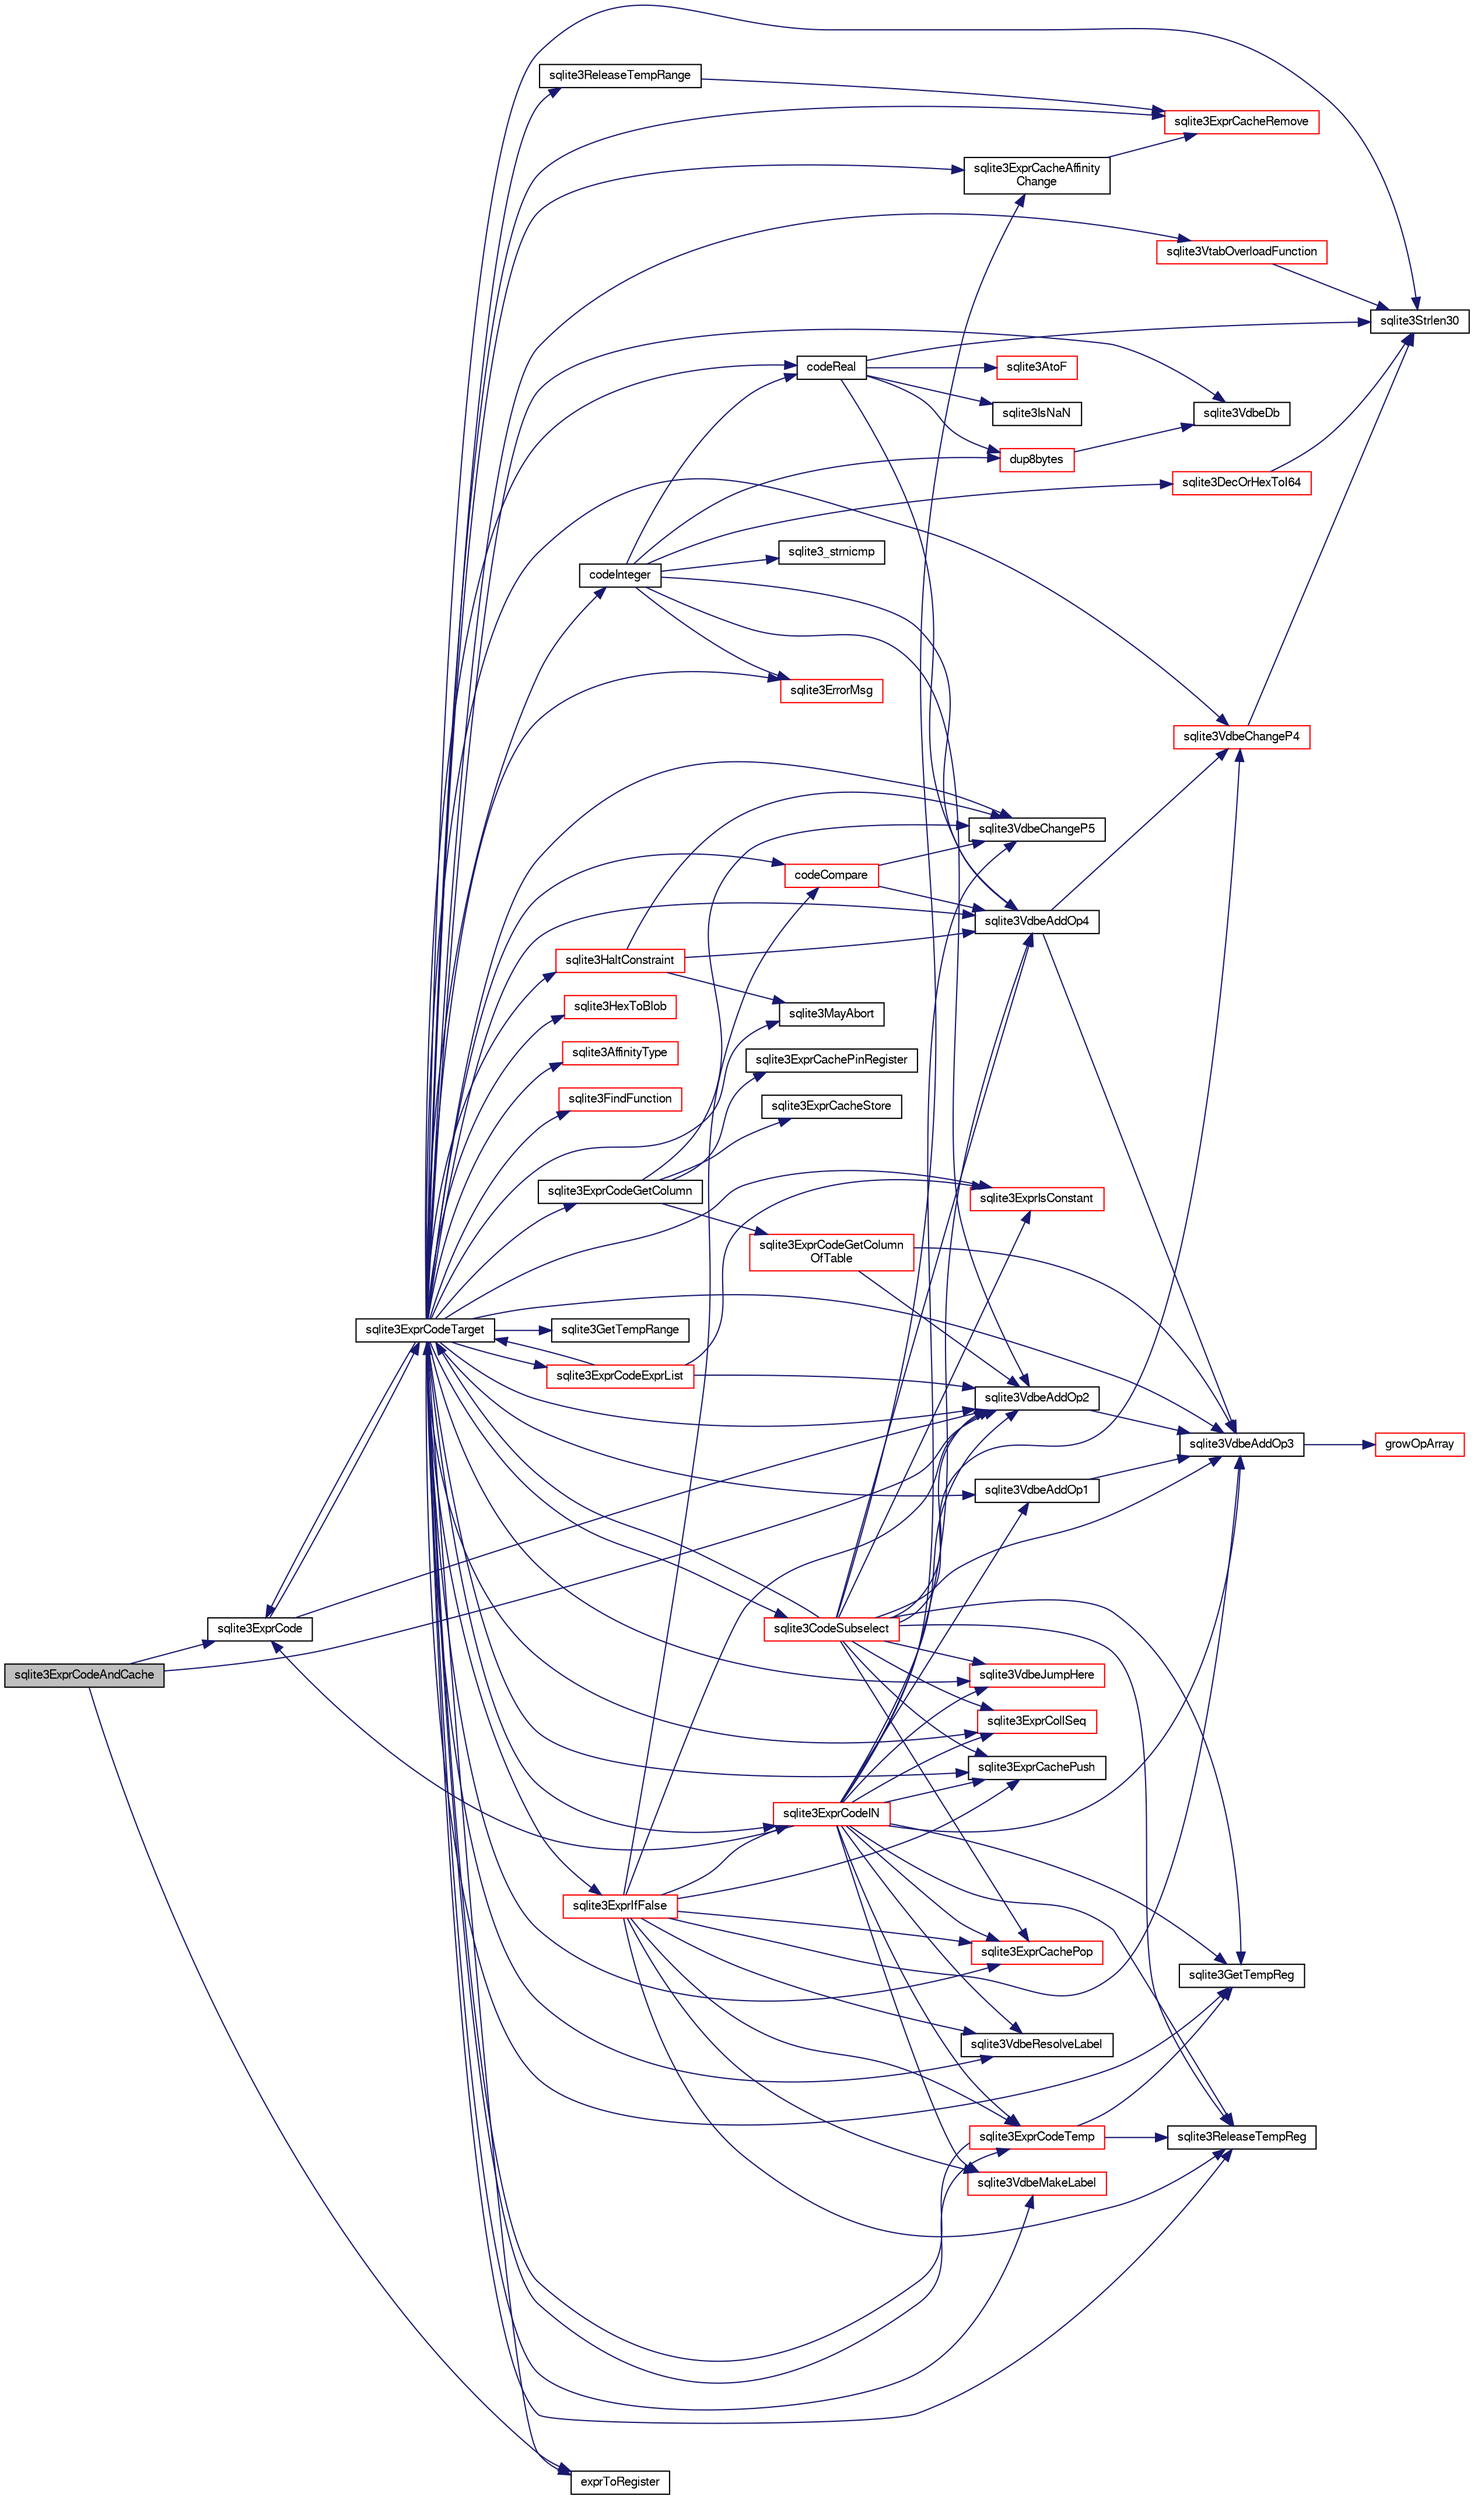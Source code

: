 digraph "sqlite3ExprCodeAndCache"
{
  edge [fontname="FreeSans",fontsize="10",labelfontname="FreeSans",labelfontsize="10"];
  node [fontname="FreeSans",fontsize="10",shape=record];
  rankdir="LR";
  Node517783 [label="sqlite3ExprCodeAndCache",height=0.2,width=0.4,color="black", fillcolor="grey75", style="filled", fontcolor="black"];
  Node517783 -> Node517784 [color="midnightblue",fontsize="10",style="solid",fontname="FreeSans"];
  Node517784 [label="sqlite3ExprCode",height=0.2,width=0.4,color="black", fillcolor="white", style="filled",URL="$sqlite3_8c.html#a75f270fb0b111b86924cca4ea507b417"];
  Node517784 -> Node517785 [color="midnightblue",fontsize="10",style="solid",fontname="FreeSans"];
  Node517785 [label="sqlite3VdbeAddOp2",height=0.2,width=0.4,color="black", fillcolor="white", style="filled",URL="$sqlite3_8c.html#ae87204d7b069da19e4db0404c6deaae5"];
  Node517785 -> Node517786 [color="midnightblue",fontsize="10",style="solid",fontname="FreeSans"];
  Node517786 [label="sqlite3VdbeAddOp3",height=0.2,width=0.4,color="black", fillcolor="white", style="filled",URL="$sqlite3_8c.html#a29b4560b019211a73e1478cec7468345"];
  Node517786 -> Node517787 [color="midnightblue",fontsize="10",style="solid",fontname="FreeSans"];
  Node517787 [label="growOpArray",height=0.2,width=0.4,color="red", fillcolor="white", style="filled",URL="$sqlite3_8c.html#adb00b9ead01ffe0d757d5a6d0853ada5"];
  Node517784 -> Node518070 [color="midnightblue",fontsize="10",style="solid",fontname="FreeSans"];
  Node518070 [label="sqlite3ExprCodeTarget",height=0.2,width=0.4,color="black", fillcolor="white", style="filled",URL="$sqlite3_8c.html#a4f308397a0a3ed299ed31aaa1ae2a293"];
  Node518070 -> Node517786 [color="midnightblue",fontsize="10",style="solid",fontname="FreeSans"];
  Node518070 -> Node518071 [color="midnightblue",fontsize="10",style="solid",fontname="FreeSans"];
  Node518071 [label="sqlite3ExprCodeGetColumn",height=0.2,width=0.4,color="black", fillcolor="white", style="filled",URL="$sqlite3_8c.html#a053723da492b5bb45cb8df75c733155d"];
  Node518071 -> Node518072 [color="midnightblue",fontsize="10",style="solid",fontname="FreeSans"];
  Node518072 [label="sqlite3ExprCachePinRegister",height=0.2,width=0.4,color="black", fillcolor="white", style="filled",URL="$sqlite3_8c.html#ac4534d6b698d35e05784c15c3524f6c7"];
  Node518071 -> Node518073 [color="midnightblue",fontsize="10",style="solid",fontname="FreeSans"];
  Node518073 [label="sqlite3ExprCodeGetColumn\lOfTable",height=0.2,width=0.4,color="red", fillcolor="white", style="filled",URL="$sqlite3_8c.html#aef676ae689397d0e050eb0a360c32315"];
  Node518073 -> Node517785 [color="midnightblue",fontsize="10",style="solid",fontname="FreeSans"];
  Node518073 -> Node517786 [color="midnightblue",fontsize="10",style="solid",fontname="FreeSans"];
  Node518071 -> Node518129 [color="midnightblue",fontsize="10",style="solid",fontname="FreeSans"];
  Node518129 [label="sqlite3VdbeChangeP5",height=0.2,width=0.4,color="black", fillcolor="white", style="filled",URL="$sqlite3_8c.html#a4dde2e4087eda945511b05d667050740"];
  Node518071 -> Node518130 [color="midnightblue",fontsize="10",style="solid",fontname="FreeSans"];
  Node518130 [label="sqlite3ExprCacheStore",height=0.2,width=0.4,color="black", fillcolor="white", style="filled",URL="$sqlite3_8c.html#abdba357d6958f512f5ede72517ebd89e"];
  Node518070 -> Node518131 [color="midnightblue",fontsize="10",style="solid",fontname="FreeSans"];
  Node518131 [label="codeInteger",height=0.2,width=0.4,color="black", fillcolor="white", style="filled",URL="$sqlite3_8c.html#aed36006f29dec5c2f70f13c970ce6961"];
  Node518131 -> Node517785 [color="midnightblue",fontsize="10",style="solid",fontname="FreeSans"];
  Node518131 -> Node518132 [color="midnightblue",fontsize="10",style="solid",fontname="FreeSans"];
  Node518132 [label="sqlite3DecOrHexToI64",height=0.2,width=0.4,color="red", fillcolor="white", style="filled",URL="$sqlite3_8c.html#a10bcb051eb14e5a26b3f50aa3dfb0170"];
  Node518132 -> Node517852 [color="midnightblue",fontsize="10",style="solid",fontname="FreeSans"];
  Node517852 [label="sqlite3Strlen30",height=0.2,width=0.4,color="black", fillcolor="white", style="filled",URL="$sqlite3_8c.html#a3dcd80ba41f1a308193dee74857b62a7"];
  Node518131 -> Node518133 [color="midnightblue",fontsize="10",style="solid",fontname="FreeSans"];
  Node518133 [label="dup8bytes",height=0.2,width=0.4,color="red", fillcolor="white", style="filled",URL="$sqlite3_8c.html#aa8a28a87183e14ed0537d56c51fd2dee"];
  Node518133 -> Node518077 [color="midnightblue",fontsize="10",style="solid",fontname="FreeSans"];
  Node518077 [label="sqlite3VdbeDb",height=0.2,width=0.4,color="black", fillcolor="white", style="filled",URL="$sqlite3_8c.html#a6cb1b36e2823fc3eff25dc162f71f28b"];
  Node518131 -> Node518134 [color="midnightblue",fontsize="10",style="solid",fontname="FreeSans"];
  Node518134 [label="sqlite3VdbeAddOp4",height=0.2,width=0.4,color="black", fillcolor="white", style="filled",URL="$sqlite3_8c.html#a739d7a47b1c11779283b7797ea7e1d4d"];
  Node518134 -> Node517786 [color="midnightblue",fontsize="10",style="solid",fontname="FreeSans"];
  Node518134 -> Node518122 [color="midnightblue",fontsize="10",style="solid",fontname="FreeSans"];
  Node518122 [label="sqlite3VdbeChangeP4",height=0.2,width=0.4,color="red", fillcolor="white", style="filled",URL="$sqlite3_8c.html#add0d891a062d044a0c7e6fc072702830"];
  Node518122 -> Node517852 [color="midnightblue",fontsize="10",style="solid",fontname="FreeSans"];
  Node518131 -> Node518111 [color="midnightblue",fontsize="10",style="solid",fontname="FreeSans"];
  Node518111 [label="sqlite3ErrorMsg",height=0.2,width=0.4,color="red", fillcolor="white", style="filled",URL="$sqlite3_8c.html#aee2798e173651adae0f9c85469f3457d"];
  Node518131 -> Node518006 [color="midnightblue",fontsize="10",style="solid",fontname="FreeSans"];
  Node518006 [label="sqlite3_strnicmp",height=0.2,width=0.4,color="black", fillcolor="white", style="filled",URL="$sqlite3_8c.html#a447f0d33bec85d66c5e1ea6c71e41101"];
  Node518131 -> Node518135 [color="midnightblue",fontsize="10",style="solid",fontname="FreeSans"];
  Node518135 [label="codeReal",height=0.2,width=0.4,color="black", fillcolor="white", style="filled",URL="$sqlite3_8c.html#a1f691989c09f7dfea94ec2b60c6b70bd"];
  Node518135 -> Node517850 [color="midnightblue",fontsize="10",style="solid",fontname="FreeSans"];
  Node517850 [label="sqlite3AtoF",height=0.2,width=0.4,color="red", fillcolor="white", style="filled",URL="$sqlite3_8c.html#ad2a961fc08942417d977510a1384b6d2"];
  Node518135 -> Node517852 [color="midnightblue",fontsize="10",style="solid",fontname="FreeSans"];
  Node518135 -> Node517851 [color="midnightblue",fontsize="10",style="solid",fontname="FreeSans"];
  Node517851 [label="sqlite3IsNaN",height=0.2,width=0.4,color="black", fillcolor="white", style="filled",URL="$sqlite3_8c.html#aed4d78203877c3486765ccbc7feebb50"];
  Node518135 -> Node518133 [color="midnightblue",fontsize="10",style="solid",fontname="FreeSans"];
  Node518135 -> Node518134 [color="midnightblue",fontsize="10",style="solid",fontname="FreeSans"];
  Node518070 -> Node518135 [color="midnightblue",fontsize="10",style="solid",fontname="FreeSans"];
  Node518070 -> Node518134 [color="midnightblue",fontsize="10",style="solid",fontname="FreeSans"];
  Node518070 -> Node517785 [color="midnightblue",fontsize="10",style="solid",fontname="FreeSans"];
  Node518070 -> Node517852 [color="midnightblue",fontsize="10",style="solid",fontname="FreeSans"];
  Node518070 -> Node518113 [color="midnightblue",fontsize="10",style="solid",fontname="FreeSans"];
  Node518113 [label="sqlite3HexToBlob",height=0.2,width=0.4,color="red", fillcolor="white", style="filled",URL="$sqlite3_8c.html#a6ef78c15c318f47aedcab51f590de78d"];
  Node518070 -> Node518077 [color="midnightblue",fontsize="10",style="solid",fontname="FreeSans"];
  Node518070 -> Node518122 [color="midnightblue",fontsize="10",style="solid",fontname="FreeSans"];
  Node518070 -> Node518080 [color="midnightblue",fontsize="10",style="solid",fontname="FreeSans"];
  Node518080 [label="sqlite3AffinityType",height=0.2,width=0.4,color="red", fillcolor="white", style="filled",URL="$sqlite3_8c.html#ad3b6641027549ec6634f6239256676bd"];
  Node518070 -> Node518136 [color="midnightblue",fontsize="10",style="solid",fontname="FreeSans"];
  Node518136 [label="sqlite3ExprCacheAffinity\lChange",height=0.2,width=0.4,color="black", fillcolor="white", style="filled",URL="$sqlite3_8c.html#ae2ddbefd00ac32ed8a46309e7dc19a2e"];
  Node518136 -> Node518137 [color="midnightblue",fontsize="10",style="solid",fontname="FreeSans"];
  Node518137 [label="sqlite3ExprCacheRemove",height=0.2,width=0.4,color="red", fillcolor="white", style="filled",URL="$sqlite3_8c.html#a8b53d9568d9b40b6fc39428b3a19bc5d"];
  Node518070 -> Node518139 [color="midnightblue",fontsize="10",style="solid",fontname="FreeSans"];
  Node518139 [label="sqlite3ExprCodeTemp",height=0.2,width=0.4,color="red", fillcolor="white", style="filled",URL="$sqlite3_8c.html#a3bc5c1ccb3c5851847e2aeb4a84ae1fc"];
  Node518139 -> Node518801 [color="midnightblue",fontsize="10",style="solid",fontname="FreeSans"];
  Node518801 [label="sqlite3GetTempReg",height=0.2,width=0.4,color="black", fillcolor="white", style="filled",URL="$sqlite3_8c.html#ab58586b4abaefcc5df42af9d1e84d8fb"];
  Node518139 -> Node518070 [color="midnightblue",fontsize="10",style="solid",fontname="FreeSans"];
  Node518139 -> Node518802 [color="midnightblue",fontsize="10",style="solid",fontname="FreeSans"];
  Node518802 [label="sqlite3ReleaseTempReg",height=0.2,width=0.4,color="black", fillcolor="white", style="filled",URL="$sqlite3_8c.html#a48d55dce63ac590c3b0fc464abb67ad7"];
  Node518070 -> Node518803 [color="midnightblue",fontsize="10",style="solid",fontname="FreeSans"];
  Node518803 [label="codeCompare",height=0.2,width=0.4,color="red", fillcolor="white", style="filled",URL="$sqlite3_8c.html#a8cca26a71db22ffabf292736aefd31a9"];
  Node518803 -> Node518134 [color="midnightblue",fontsize="10",style="solid",fontname="FreeSans"];
  Node518803 -> Node518129 [color="midnightblue",fontsize="10",style="solid",fontname="FreeSans"];
  Node518070 -> Node518128 [color="midnightblue",fontsize="10",style="solid",fontname="FreeSans"];
  Node518128 [label="sqlite3VdbeAddOp1",height=0.2,width=0.4,color="black", fillcolor="white", style="filled",URL="$sqlite3_8c.html#a6207112b1851d7e7d76e887ef6d72d5a"];
  Node518128 -> Node517786 [color="midnightblue",fontsize="10",style="solid",fontname="FreeSans"];
  Node518070 -> Node518810 [color="midnightblue",fontsize="10",style="solid",fontname="FreeSans"];
  Node518810 [label="sqlite3VdbeJumpHere",height=0.2,width=0.4,color="red", fillcolor="white", style="filled",URL="$sqlite3_8c.html#a95562175c9105ba0abe1d4dc6f8a39d4"];
  Node518070 -> Node518111 [color="midnightblue",fontsize="10",style="solid",fontname="FreeSans"];
  Node518070 -> Node518812 [color="midnightblue",fontsize="10",style="solid",fontname="FreeSans"];
  Node518812 [label="sqlite3FindFunction",height=0.2,width=0.4,color="red", fillcolor="white", style="filled",URL="$sqlite3_8c.html#a5138472d62a50ed750b51d3b3f19d954"];
  Node518070 -> Node518814 [color="midnightblue",fontsize="10",style="solid",fontname="FreeSans"];
  Node518814 [label="sqlite3VdbeMakeLabel",height=0.2,width=0.4,color="red", fillcolor="white", style="filled",URL="$sqlite3_8c.html#acf57ce8fb6f3c634375c019f5ebe66f6"];
  Node518070 -> Node517784 [color="midnightblue",fontsize="10",style="solid",fontname="FreeSans"];
  Node518070 -> Node518137 [color="midnightblue",fontsize="10",style="solid",fontname="FreeSans"];
  Node518070 -> Node518815 [color="midnightblue",fontsize="10",style="solid",fontname="FreeSans"];
  Node518815 [label="sqlite3ExprCachePush",height=0.2,width=0.4,color="black", fillcolor="white", style="filled",URL="$sqlite3_8c.html#a90233ce12875e170a87746ef3fa1d691"];
  Node518070 -> Node518816 [color="midnightblue",fontsize="10",style="solid",fontname="FreeSans"];
  Node518816 [label="sqlite3ExprCachePop",height=0.2,width=0.4,color="red", fillcolor="white", style="filled",URL="$sqlite3_8c.html#afc801698332f063ac2e24fa5856939c6"];
  Node518070 -> Node518817 [color="midnightblue",fontsize="10",style="solid",fontname="FreeSans"];
  Node518817 [label="sqlite3VdbeResolveLabel",height=0.2,width=0.4,color="black", fillcolor="white", style="filled",URL="$sqlite3_8c.html#a0a86f82356e392d9a84a008559c1aeeb"];
  Node518070 -> Node518818 [color="midnightblue",fontsize="10",style="solid",fontname="FreeSans"];
  Node518818 [label="sqlite3ExprIsConstant",height=0.2,width=0.4,color="red", fillcolor="white", style="filled",URL="$sqlite3_8c.html#a5612940e28d7d8f6994f756d0b8d9e3a"];
  Node518070 -> Node518805 [color="midnightblue",fontsize="10",style="solid",fontname="FreeSans"];
  Node518805 [label="sqlite3ExprCollSeq",height=0.2,width=0.4,color="red", fillcolor="white", style="filled",URL="$sqlite3_8c.html#af36e271ed5ce13d4f2d088a766529574"];
  Node518070 -> Node518819 [color="midnightblue",fontsize="10",style="solid",fontname="FreeSans"];
  Node518819 [label="sqlite3GetTempRange",height=0.2,width=0.4,color="black", fillcolor="white", style="filled",URL="$sqlite3_8c.html#a75c8f9ab8d6f3d1dfe6fe777928fba61"];
  Node518070 -> Node518820 [color="midnightblue",fontsize="10",style="solid",fontname="FreeSans"];
  Node518820 [label="sqlite3ExprCodeExprList",height=0.2,width=0.4,color="red", fillcolor="white", style="filled",URL="$sqlite3_8c.html#a05b2b3dc3de7565de24eb3a2ff4e9566"];
  Node518820 -> Node518818 [color="midnightblue",fontsize="10",style="solid",fontname="FreeSans"];
  Node518820 -> Node518070 [color="midnightblue",fontsize="10",style="solid",fontname="FreeSans"];
  Node518820 -> Node517785 [color="midnightblue",fontsize="10",style="solid",fontname="FreeSans"];
  Node518070 -> Node518822 [color="midnightblue",fontsize="10",style="solid",fontname="FreeSans"];
  Node518822 [label="sqlite3VtabOverloadFunction",height=0.2,width=0.4,color="red", fillcolor="white", style="filled",URL="$sqlite3_8c.html#a0098c859c26e3bf31c4e0ccc28a383e3"];
  Node518822 -> Node517852 [color="midnightblue",fontsize="10",style="solid",fontname="FreeSans"];
  Node518070 -> Node518129 [color="midnightblue",fontsize="10",style="solid",fontname="FreeSans"];
  Node518070 -> Node518823 [color="midnightblue",fontsize="10",style="solid",fontname="FreeSans"];
  Node518823 [label="sqlite3ReleaseTempRange",height=0.2,width=0.4,color="black", fillcolor="white", style="filled",URL="$sqlite3_8c.html#ac6e5c116ee77134890c274aeeef6196d"];
  Node518823 -> Node518137 [color="midnightblue",fontsize="10",style="solid",fontname="FreeSans"];
  Node518070 -> Node518824 [color="midnightblue",fontsize="10",style="solid",fontname="FreeSans"];
  Node518824 [label="sqlite3CodeSubselect",height=0.2,width=0.4,color="red", fillcolor="white", style="filled",URL="$sqlite3_8c.html#aa69b46d2204a1d1b110107a1be12ee0c"];
  Node518824 -> Node518815 [color="midnightblue",fontsize="10",style="solid",fontname="FreeSans"];
  Node518824 -> Node518134 [color="midnightblue",fontsize="10",style="solid",fontname="FreeSans"];
  Node518824 -> Node517785 [color="midnightblue",fontsize="10",style="solid",fontname="FreeSans"];
  Node518824 -> Node518805 [color="midnightblue",fontsize="10",style="solid",fontname="FreeSans"];
  Node518824 -> Node518801 [color="midnightblue",fontsize="10",style="solid",fontname="FreeSans"];
  Node518824 -> Node518818 [color="midnightblue",fontsize="10",style="solid",fontname="FreeSans"];
  Node518824 -> Node517786 [color="midnightblue",fontsize="10",style="solid",fontname="FreeSans"];
  Node518824 -> Node518070 [color="midnightblue",fontsize="10",style="solid",fontname="FreeSans"];
  Node518824 -> Node518136 [color="midnightblue",fontsize="10",style="solid",fontname="FreeSans"];
  Node518824 -> Node518802 [color="midnightblue",fontsize="10",style="solid",fontname="FreeSans"];
  Node518824 -> Node518122 [color="midnightblue",fontsize="10",style="solid",fontname="FreeSans"];
  Node518824 -> Node518810 [color="midnightblue",fontsize="10",style="solid",fontname="FreeSans"];
  Node518824 -> Node518816 [color="midnightblue",fontsize="10",style="solid",fontname="FreeSans"];
  Node518070 -> Node518949 [color="midnightblue",fontsize="10",style="solid",fontname="FreeSans"];
  Node518949 [label="sqlite3ExprCodeIN",height=0.2,width=0.4,color="red", fillcolor="white", style="filled",URL="$sqlite3_8c.html#ad9cf4f5b5ffb90c24a4a0900c8626193"];
  Node518949 -> Node518815 [color="midnightblue",fontsize="10",style="solid",fontname="FreeSans"];
  Node518949 -> Node518801 [color="midnightblue",fontsize="10",style="solid",fontname="FreeSans"];
  Node518949 -> Node517784 [color="midnightblue",fontsize="10",style="solid",fontname="FreeSans"];
  Node518949 -> Node518805 [color="midnightblue",fontsize="10",style="solid",fontname="FreeSans"];
  Node518949 -> Node518814 [color="midnightblue",fontsize="10",style="solid",fontname="FreeSans"];
  Node518949 -> Node517786 [color="midnightblue",fontsize="10",style="solid",fontname="FreeSans"];
  Node518949 -> Node518139 [color="midnightblue",fontsize="10",style="solid",fontname="FreeSans"];
  Node518949 -> Node518134 [color="midnightblue",fontsize="10",style="solid",fontname="FreeSans"];
  Node518949 -> Node518129 [color="midnightblue",fontsize="10",style="solid",fontname="FreeSans"];
  Node518949 -> Node518802 [color="midnightblue",fontsize="10",style="solid",fontname="FreeSans"];
  Node518949 -> Node517785 [color="midnightblue",fontsize="10",style="solid",fontname="FreeSans"];
  Node518949 -> Node518817 [color="midnightblue",fontsize="10",style="solid",fontname="FreeSans"];
  Node518949 -> Node518128 [color="midnightblue",fontsize="10",style="solid",fontname="FreeSans"];
  Node518949 -> Node518810 [color="midnightblue",fontsize="10",style="solid",fontname="FreeSans"];
  Node518949 -> Node518816 [color="midnightblue",fontsize="10",style="solid",fontname="FreeSans"];
  Node518070 -> Node518801 [color="midnightblue",fontsize="10",style="solid",fontname="FreeSans"];
  Node518070 -> Node518802 [color="midnightblue",fontsize="10",style="solid",fontname="FreeSans"];
  Node518070 -> Node518948 [color="midnightblue",fontsize="10",style="solid",fontname="FreeSans"];
  Node518948 [label="exprToRegister",height=0.2,width=0.4,color="black", fillcolor="white", style="filled",URL="$sqlite3_8c.html#a8ef721aa250baccf2e7ba453520b0d5f"];
  Node518070 -> Node518945 [color="midnightblue",fontsize="10",style="solid",fontname="FreeSans"];
  Node518945 [label="sqlite3ExprIfFalse",height=0.2,width=0.4,color="red", fillcolor="white", style="filled",URL="$sqlite3_8c.html#af97ecccb5d56e321e118414b08f65b71"];
  Node518945 -> Node518815 [color="midnightblue",fontsize="10",style="solid",fontname="FreeSans"];
  Node518945 -> Node518816 [color="midnightblue",fontsize="10",style="solid",fontname="FreeSans"];
  Node518945 -> Node518814 [color="midnightblue",fontsize="10",style="solid",fontname="FreeSans"];
  Node518945 -> Node518817 [color="midnightblue",fontsize="10",style="solid",fontname="FreeSans"];
  Node518945 -> Node518139 [color="midnightblue",fontsize="10",style="solid",fontname="FreeSans"];
  Node518945 -> Node518803 [color="midnightblue",fontsize="10",style="solid",fontname="FreeSans"];
  Node518945 -> Node517785 [color="midnightblue",fontsize="10",style="solid",fontname="FreeSans"];
  Node518945 -> Node518949 [color="midnightblue",fontsize="10",style="solid",fontname="FreeSans"];
  Node518945 -> Node517786 [color="midnightblue",fontsize="10",style="solid",fontname="FreeSans"];
  Node518945 -> Node518802 [color="midnightblue",fontsize="10",style="solid",fontname="FreeSans"];
  Node518070 -> Node519057 [color="midnightblue",fontsize="10",style="solid",fontname="FreeSans"];
  Node519057 [label="sqlite3MayAbort",height=0.2,width=0.4,color="black", fillcolor="white", style="filled",URL="$sqlite3_8c.html#a700db222a53c596ad5a0aef2c07a12ef"];
  Node518070 -> Node519058 [color="midnightblue",fontsize="10",style="solid",fontname="FreeSans"];
  Node519058 [label="sqlite3HaltConstraint",height=0.2,width=0.4,color="red", fillcolor="white", style="filled",URL="$sqlite3_8c.html#a1d9375ff5f2bf176b6f08662ebca50bd"];
  Node519058 -> Node519057 [color="midnightblue",fontsize="10",style="solid",fontname="FreeSans"];
  Node519058 -> Node518134 [color="midnightblue",fontsize="10",style="solid",fontname="FreeSans"];
  Node519058 -> Node518129 [color="midnightblue",fontsize="10",style="solid",fontname="FreeSans"];
  Node517783 -> Node517785 [color="midnightblue",fontsize="10",style="solid",fontname="FreeSans"];
  Node517783 -> Node518948 [color="midnightblue",fontsize="10",style="solid",fontname="FreeSans"];
}
